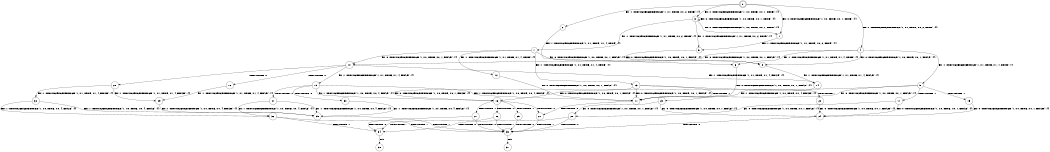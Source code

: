 digraph BCG {
size = "7, 10.5";
center = TRUE;
node [shape = circle];
0 [peripheries = 2];
0 -> 1 [label = "EX !0 !ATOMIC_EXCH_BRANCH (1, +0, TRUE, +0, 1, TRUE) !{}"];
0 -> 2 [label = "EX !1 !ATOMIC_EXCH_BRANCH (1, +1, TRUE, +0, 2, TRUE) !{}"];
0 -> 3 [label = "EX !0 !ATOMIC_EXCH_BRANCH (1, +0, TRUE, +0, 1, TRUE) !{}"];
0 -> 4 [label = "EX !1 !ATOMIC_EXCH_BRANCH (1, +1, TRUE, +0, 2, TRUE) !{}"];
1 -> 5 [label = "EX !1 !ATOMIC_EXCH_BRANCH (1, +1, TRUE, +0, 2, TRUE) !{}"];
2 -> 6 [label = "EX !1 !ATOMIC_EXCH_BRANCH (1, +1, TRUE, +1, 4, TRUE) !{}"];
3 -> 1 [label = "EX !0 !ATOMIC_EXCH_BRANCH (1, +0, TRUE, +0, 1, TRUE) !{}"];
3 -> 5 [label = "EX !1 !ATOMIC_EXCH_BRANCH (1, +1, TRUE, +0, 2, TRUE) !{}"];
3 -> 3 [label = "EX !0 !ATOMIC_EXCH_BRANCH (1, +0, TRUE, +0, 1, TRUE) !{}"];
3 -> 7 [label = "EX !1 !ATOMIC_EXCH_BRANCH (1, +1, TRUE, +0, 2, TRUE) !{}"];
4 -> 6 [label = "EX !1 !ATOMIC_EXCH_BRANCH (1, +1, TRUE, +1, 4, TRUE) !{}"];
4 -> 8 [label = "EX !0 !ATOMIC_EXCH_BRANCH (1, +0, TRUE, +0, 1, FALSE) !{}"];
4 -> 9 [label = "EX !1 !ATOMIC_EXCH_BRANCH (1, +1, TRUE, +1, 4, TRUE) !{}"];
4 -> 10 [label = "EX !0 !ATOMIC_EXCH_BRANCH (1, +0, TRUE, +0, 1, FALSE) !{}"];
5 -> 8 [label = "EX !0 !ATOMIC_EXCH_BRANCH (1, +0, TRUE, +0, 1, FALSE) !{}"];
6 -> 11 [label = "EX !0 !ATOMIC_EXCH_BRANCH (1, +0, TRUE, +0, 1, FALSE) !{}"];
7 -> 8 [label = "EX !0 !ATOMIC_EXCH_BRANCH (1, +0, TRUE, +0, 1, FALSE) !{}"];
7 -> 12 [label = "EX !1 !ATOMIC_EXCH_BRANCH (1, +1, TRUE, +1, 4, TRUE) !{}"];
7 -> 10 [label = "EX !0 !ATOMIC_EXCH_BRANCH (1, +0, TRUE, +0, 1, FALSE) !{}"];
7 -> 13 [label = "EX !1 !ATOMIC_EXCH_BRANCH (1, +1, TRUE, +1, 4, TRUE) !{}"];
8 -> 14 [label = "EX !1 !ATOMIC_EXCH_BRANCH (1, +1, TRUE, +1, 4, FALSE) !{}"];
9 -> 11 [label = "EX !0 !ATOMIC_EXCH_BRANCH (1, +0, TRUE, +0, 1, FALSE) !{}"];
9 -> 15 [label = "TERMINATE !1"];
9 -> 16 [label = "EX !0 !ATOMIC_EXCH_BRANCH (1, +0, TRUE, +0, 1, FALSE) !{}"];
9 -> 17 [label = "TERMINATE !1"];
10 -> 14 [label = "EX !1 !ATOMIC_EXCH_BRANCH (1, +1, TRUE, +1, 4, FALSE) !{}"];
10 -> 18 [label = "TERMINATE !0"];
10 -> 19 [label = "EX !1 !ATOMIC_EXCH_BRANCH (1, +1, TRUE, +1, 4, FALSE) !{}"];
10 -> 20 [label = "TERMINATE !0"];
11 -> 21 [label = "TERMINATE !0"];
12 -> 11 [label = "EX !0 !ATOMIC_EXCH_BRANCH (1, +0, TRUE, +0, 1, FALSE) !{}"];
13 -> 11 [label = "EX !0 !ATOMIC_EXCH_BRANCH (1, +0, TRUE, +0, 1, FALSE) !{}"];
13 -> 22 [label = "TERMINATE !1"];
13 -> 16 [label = "EX !0 !ATOMIC_EXCH_BRANCH (1, +0, TRUE, +0, 1, FALSE) !{}"];
13 -> 23 [label = "TERMINATE !1"];
14 -> 11 [label = "EX !1 !ATOMIC_EXCH_BRANCH (1, +0, TRUE, +0, 4, FALSE) !{}"];
15 -> 24 [label = "EX !0 !ATOMIC_EXCH_BRANCH (1, +0, TRUE, +0, 1, FALSE) !{}"];
16 -> 21 [label = "TERMINATE !0"];
16 -> 25 [label = "TERMINATE !1"];
16 -> 26 [label = "TERMINATE !0"];
16 -> 27 [label = "TERMINATE !1"];
17 -> 24 [label = "EX !0 !ATOMIC_EXCH_BRANCH (1, +0, TRUE, +0, 1, FALSE) !{}"];
17 -> 28 [label = "EX !0 !ATOMIC_EXCH_BRANCH (1, +0, TRUE, +0, 1, FALSE) !{}"];
18 -> 29 [label = "EX !1 !ATOMIC_EXCH_BRANCH (1, +1, TRUE, +1, 4, FALSE) !{}"];
19 -> 11 [label = "EX !1 !ATOMIC_EXCH_BRANCH (1, +0, TRUE, +0, 4, FALSE) !{}"];
19 -> 30 [label = "TERMINATE !0"];
19 -> 16 [label = "EX !1 !ATOMIC_EXCH_BRANCH (1, +0, TRUE, +0, 4, FALSE) !{}"];
19 -> 31 [label = "TERMINATE !0"];
20 -> 29 [label = "EX !1 !ATOMIC_EXCH_BRANCH (1, +1, TRUE, +1, 4, FALSE) !{}"];
20 -> 32 [label = "EX !1 !ATOMIC_EXCH_BRANCH (1, +1, TRUE, +1, 4, FALSE) !{}"];
21 -> 33 [label = "TERMINATE !1"];
22 -> 24 [label = "EX !0 !ATOMIC_EXCH_BRANCH (1, +0, TRUE, +0, 1, FALSE) !{}"];
23 -> 24 [label = "EX !0 !ATOMIC_EXCH_BRANCH (1, +0, TRUE, +0, 1, FALSE) !{}"];
23 -> 28 [label = "EX !0 !ATOMIC_EXCH_BRANCH (1, +0, TRUE, +0, 1, FALSE) !{}"];
24 -> 33 [label = "TERMINATE !0"];
25 -> 33 [label = "TERMINATE !0"];
26 -> 33 [label = "TERMINATE !1"];
26 -> 34 [label = "TERMINATE !1"];
27 -> 33 [label = "TERMINATE !0"];
27 -> 34 [label = "TERMINATE !0"];
28 -> 33 [label = "TERMINATE !0"];
28 -> 34 [label = "TERMINATE !0"];
29 -> 35 [label = "EX !1 !ATOMIC_EXCH_BRANCH (1, +0, TRUE, +0, 4, FALSE) !{}"];
30 -> 35 [label = "EX !1 !ATOMIC_EXCH_BRANCH (1, +0, TRUE, +0, 4, FALSE) !{}"];
31 -> 35 [label = "EX !1 !ATOMIC_EXCH_BRANCH (1, +0, TRUE, +0, 4, FALSE) !{}"];
31 -> 36 [label = "EX !1 !ATOMIC_EXCH_BRANCH (1, +0, TRUE, +0, 4, FALSE) !{}"];
32 -> 35 [label = "EX !1 !ATOMIC_EXCH_BRANCH (1, +0, TRUE, +0, 4, FALSE) !{}"];
32 -> 36 [label = "EX !1 !ATOMIC_EXCH_BRANCH (1, +0, TRUE, +0, 4, FALSE) !{}"];
33 -> 37 [label = "exit"];
34 -> 38 [label = "exit"];
35 -> 33 [label = "TERMINATE !1"];
36 -> 33 [label = "TERMINATE !1"];
36 -> 34 [label = "TERMINATE !1"];
}
